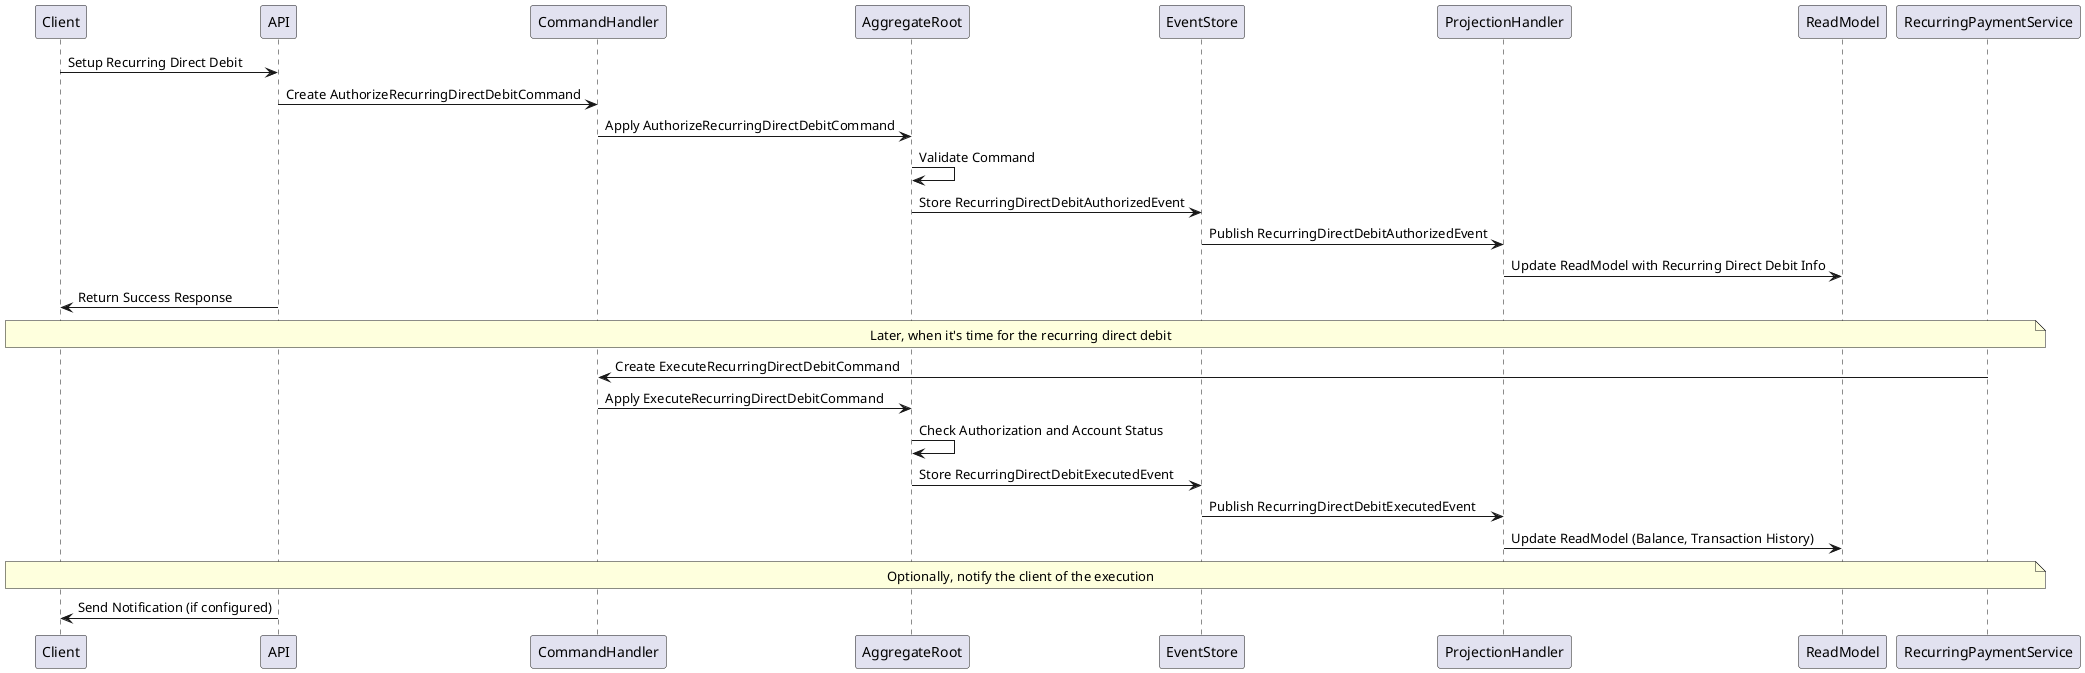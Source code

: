 @startuml
participant Client
participant API
participant CommandHandler
participant AggregateRoot
participant EventStore
participant ProjectionHandler
participant ReadModel
participant RecurringPaymentService

' Initial Authorization
Client -> API: Setup Recurring Direct Debit
API -> CommandHandler: Create AuthorizeRecurringDirectDebitCommand
CommandHandler -> AggregateRoot: Apply AuthorizeRecurringDirectDebitCommand
AggregateRoot -> AggregateRoot: Validate Command
AggregateRoot -> EventStore: Store RecurringDirectDebitAuthorizedEvent
EventStore -> ProjectionHandler: Publish RecurringDirectDebitAuthorizedEvent
ProjectionHandler -> ReadModel: Update ReadModel with Recurring Direct Debit Info
API -> Client: Return Success Response

note over Client, RecurringPaymentService
  Later, when it's time for the recurring direct debit
end note

' Automatic Execution
RecurringPaymentService -> CommandHandler: Create ExecuteRecurringDirectDebitCommand
CommandHandler -> AggregateRoot: Apply ExecuteRecurringDirectDebitCommand
AggregateRoot -> AggregateRoot: Check Authorization and Account Status
AggregateRoot -> EventStore: Store RecurringDirectDebitExecutedEvent
EventStore -> ProjectionHandler: Publish RecurringDirectDebitExecutedEvent
ProjectionHandler -> ReadModel: Update ReadModel (Balance, Transaction History)

note over Client, RecurringPaymentService
  Optionally, notify the client of the execution
end note

API -> Client: Send Notification (if configured)
@enduml